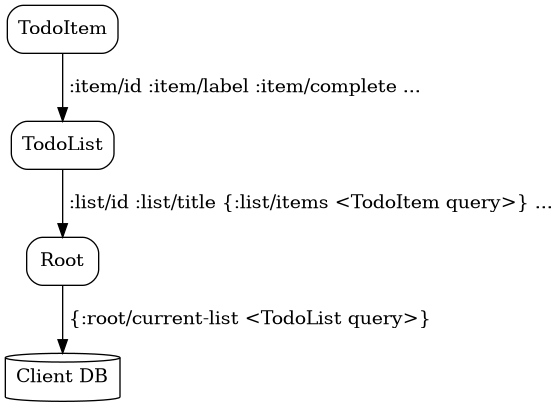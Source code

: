 @startdot
digraph foo {
  node [shape=box, style=rounded]
  "Client DB" [shape=cylinder]

  TodoItem -> TodoList [label=" :item/id :item/label :item/complete ..."]
  TodoList -> Root [label=" :list/id :list/title {:list/items <TodoItem query>} ..."]
  Root -> "Client DB" [label=" {:root/current-list <TodoList query>}"]
}
@enddot